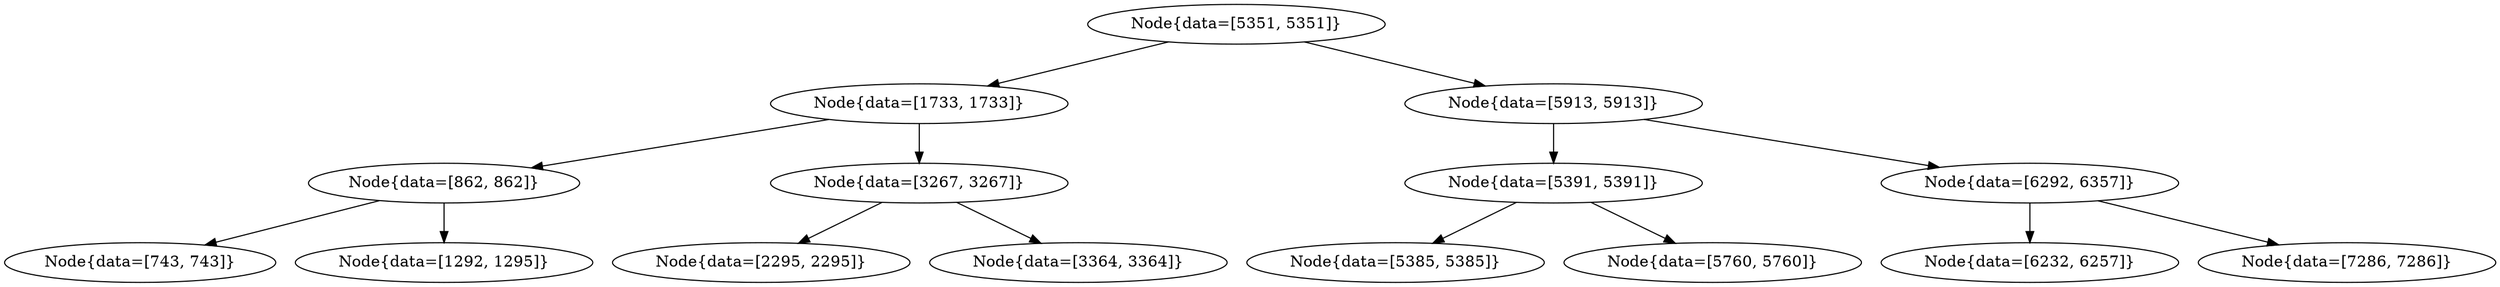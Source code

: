 digraph G{
890556836 [label="Node{data=[5351, 5351]}"]
890556836 -> 293012636
293012636 [label="Node{data=[1733, 1733]}"]
293012636 -> 738537533
738537533 [label="Node{data=[862, 862]}"]
738537533 -> 842615371
842615371 [label="Node{data=[743, 743]}"]
738537533 -> 565392473
565392473 [label="Node{data=[1292, 1295]}"]
293012636 -> 139040535
139040535 [label="Node{data=[3267, 3267]}"]
139040535 -> 231262971
231262971 [label="Node{data=[2295, 2295]}"]
139040535 -> 1977332251
1977332251 [label="Node{data=[3364, 3364]}"]
890556836 -> 1307726085
1307726085 [label="Node{data=[5913, 5913]}"]
1307726085 -> 155682435
155682435 [label="Node{data=[5391, 5391]}"]
155682435 -> 1116932674
1116932674 [label="Node{data=[5385, 5385]}"]
155682435 -> 1785733985
1785733985 [label="Node{data=[5760, 5760]}"]
1307726085 -> 903167315
903167315 [label="Node{data=[6292, 6357]}"]
903167315 -> 9688820
9688820 [label="Node{data=[6232, 6257]}"]
903167315 -> 1518865854
1518865854 [label="Node{data=[7286, 7286]}"]
}